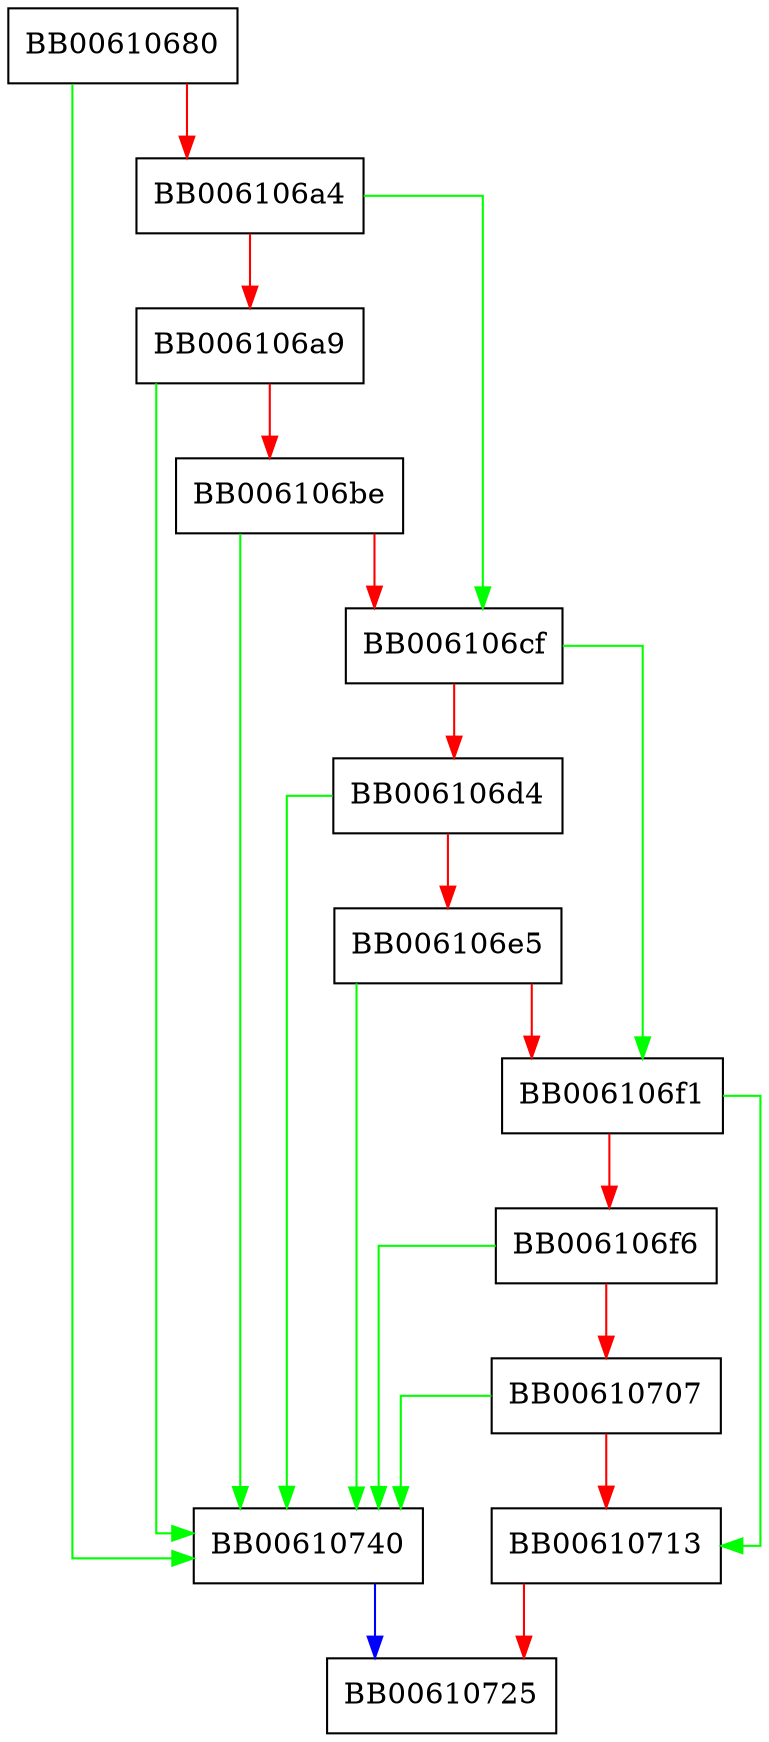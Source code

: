 digraph OCSP_crlID_new {
  node [shape="box"];
  graph [splines=ortho];
  BB00610680 -> BB00610740 [color="green"];
  BB00610680 -> BB006106a4 [color="red"];
  BB006106a4 -> BB006106cf [color="green"];
  BB006106a4 -> BB006106a9 [color="red"];
  BB006106a9 -> BB00610740 [color="green"];
  BB006106a9 -> BB006106be [color="red"];
  BB006106be -> BB00610740 [color="green"];
  BB006106be -> BB006106cf [color="red"];
  BB006106cf -> BB006106f1 [color="green"];
  BB006106cf -> BB006106d4 [color="red"];
  BB006106d4 -> BB00610740 [color="green"];
  BB006106d4 -> BB006106e5 [color="red"];
  BB006106e5 -> BB00610740 [color="green"];
  BB006106e5 -> BB006106f1 [color="red"];
  BB006106f1 -> BB00610713 [color="green"];
  BB006106f1 -> BB006106f6 [color="red"];
  BB006106f6 -> BB00610740 [color="green"];
  BB006106f6 -> BB00610707 [color="red"];
  BB00610707 -> BB00610740 [color="green"];
  BB00610707 -> BB00610713 [color="red"];
  BB00610713 -> BB00610725 [color="red"];
  BB00610740 -> BB00610725 [color="blue"];
}